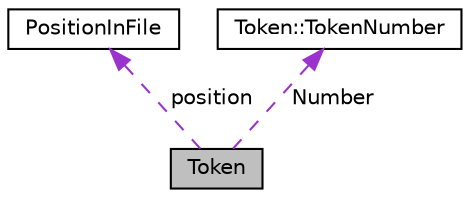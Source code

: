 digraph "Token"
{
 // LATEX_PDF_SIZE
  edge [fontname="Helvetica",fontsize="10",labelfontname="Helvetica",labelfontsize="10"];
  node [fontname="Helvetica",fontsize="10",shape=record];
  Node1 [label="Token",height=0.2,width=0.4,color="black", fillcolor="grey75", style="filled", fontcolor="black",tooltip=" "];
  Node2 -> Node1 [dir="back",color="darkorchid3",fontsize="10",style="dashed",label=" position" ,fontname="Helvetica"];
  Node2 [label="PositionInFile",height=0.2,width=0.4,color="black", fillcolor="white", style="filled",URL="$structPositionInFile.html",tooltip=" "];
  Node3 -> Node1 [dir="back",color="darkorchid3",fontsize="10",style="dashed",label=" Number" ,fontname="Helvetica"];
  Node3 [label="Token::TokenNumber",height=0.2,width=0.4,color="black", fillcolor="white", style="filled",URL="$structToken_1_1TokenNumber.html",tooltip=" "];
}
